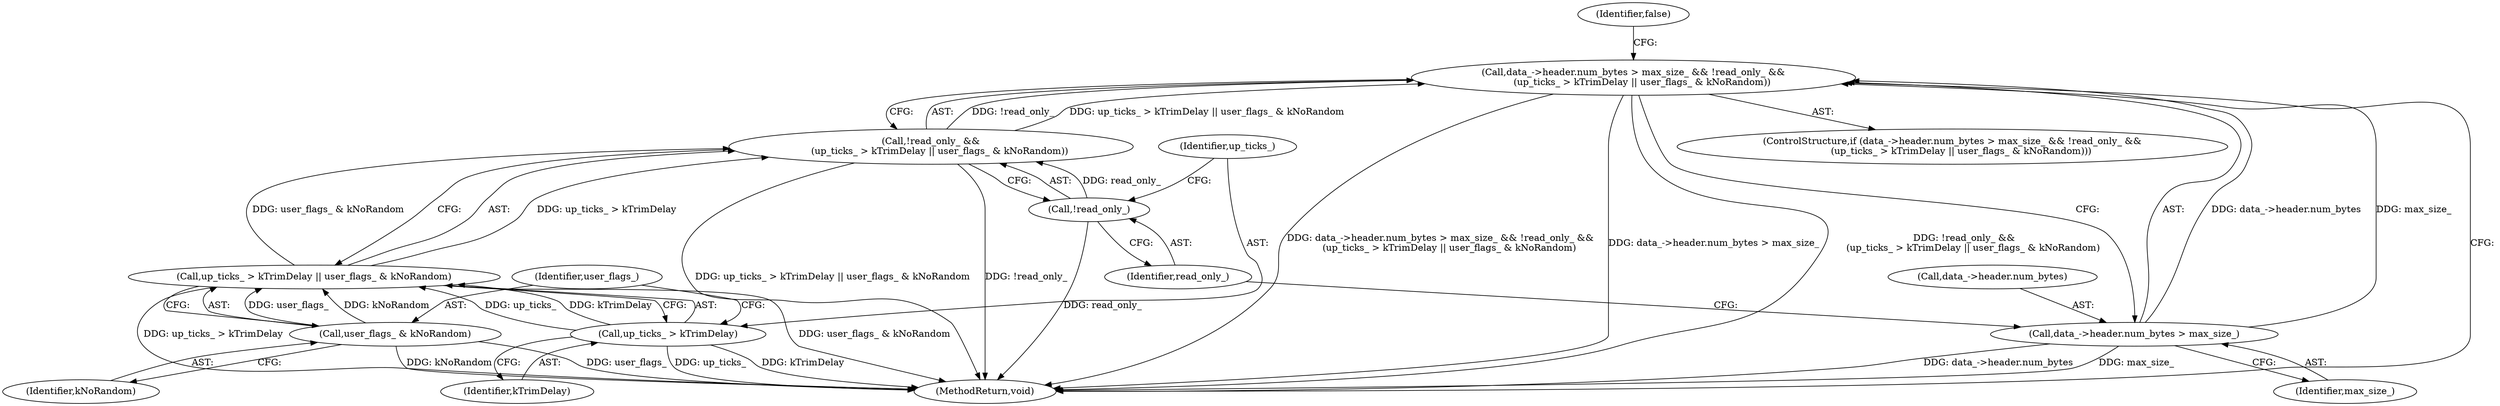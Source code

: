 digraph "1_Chrome_df5b1e1f88e013bc96107cc52c4a4f33a8238444_1@API" {
"1000104" [label="(Call,data_->header.num_bytes > max_size_ && !read_only_ &&\n      (up_ticks_ > kTrimDelay || user_flags_ & kNoRandom))"];
"1000105" [label="(Call,data_->header.num_bytes > max_size_)"];
"1000112" [label="(Call,!read_only_ &&\n      (up_ticks_ > kTrimDelay || user_flags_ & kNoRandom))"];
"1000113" [label="(Call,!read_only_)"];
"1000115" [label="(Call,up_ticks_ > kTrimDelay || user_flags_ & kNoRandom)"];
"1000116" [label="(Call,up_ticks_ > kTrimDelay)"];
"1000119" [label="(Call,user_flags_ & kNoRandom)"];
"1000114" [label="(Identifier,read_only_)"];
"1000123" [label="(Identifier,false)"];
"1000106" [label="(Call,data_->header.num_bytes)"];
"1000115" [label="(Call,up_ticks_ > kTrimDelay || user_flags_ & kNoRandom)"];
"1000117" [label="(Identifier,up_ticks_)"];
"1000119" [label="(Call,user_flags_ & kNoRandom)"];
"1000121" [label="(Identifier,kNoRandom)"];
"1000124" [label="(MethodReturn,void)"];
"1000111" [label="(Identifier,max_size_)"];
"1000118" [label="(Identifier,kTrimDelay)"];
"1000112" [label="(Call,!read_only_ &&\n      (up_ticks_ > kTrimDelay || user_flags_ & kNoRandom))"];
"1000116" [label="(Call,up_ticks_ > kTrimDelay)"];
"1000105" [label="(Call,data_->header.num_bytes > max_size_)"];
"1000103" [label="(ControlStructure,if (data_->header.num_bytes > max_size_ && !read_only_ &&\n      (up_ticks_ > kTrimDelay || user_flags_ & kNoRandom)))"];
"1000113" [label="(Call,!read_only_)"];
"1000104" [label="(Call,data_->header.num_bytes > max_size_ && !read_only_ &&\n      (up_ticks_ > kTrimDelay || user_flags_ & kNoRandom))"];
"1000120" [label="(Identifier,user_flags_)"];
"1000104" -> "1000103"  [label="AST: "];
"1000104" -> "1000105"  [label="CFG: "];
"1000104" -> "1000112"  [label="CFG: "];
"1000105" -> "1000104"  [label="AST: "];
"1000112" -> "1000104"  [label="AST: "];
"1000123" -> "1000104"  [label="CFG: "];
"1000124" -> "1000104"  [label="CFG: "];
"1000104" -> "1000124"  [label="DDG: data_->header.num_bytes > max_size_ && !read_only_ &&\n      (up_ticks_ > kTrimDelay || user_flags_ & kNoRandom)"];
"1000104" -> "1000124"  [label="DDG: data_->header.num_bytes > max_size_"];
"1000104" -> "1000124"  [label="DDG: !read_only_ &&\n      (up_ticks_ > kTrimDelay || user_flags_ & kNoRandom)"];
"1000105" -> "1000104"  [label="DDG: data_->header.num_bytes"];
"1000105" -> "1000104"  [label="DDG: max_size_"];
"1000112" -> "1000104"  [label="DDG: !read_only_"];
"1000112" -> "1000104"  [label="DDG: up_ticks_ > kTrimDelay || user_flags_ & kNoRandom"];
"1000105" -> "1000111"  [label="CFG: "];
"1000106" -> "1000105"  [label="AST: "];
"1000111" -> "1000105"  [label="AST: "];
"1000114" -> "1000105"  [label="CFG: "];
"1000105" -> "1000124"  [label="DDG: data_->header.num_bytes"];
"1000105" -> "1000124"  [label="DDG: max_size_"];
"1000112" -> "1000113"  [label="CFG: "];
"1000112" -> "1000115"  [label="CFG: "];
"1000113" -> "1000112"  [label="AST: "];
"1000115" -> "1000112"  [label="AST: "];
"1000112" -> "1000124"  [label="DDG: up_ticks_ > kTrimDelay || user_flags_ & kNoRandom"];
"1000112" -> "1000124"  [label="DDG: !read_only_"];
"1000113" -> "1000112"  [label="DDG: read_only_"];
"1000115" -> "1000112"  [label="DDG: up_ticks_ > kTrimDelay"];
"1000115" -> "1000112"  [label="DDG: user_flags_ & kNoRandom"];
"1000113" -> "1000114"  [label="CFG: "];
"1000114" -> "1000113"  [label="AST: "];
"1000117" -> "1000113"  [label="CFG: "];
"1000113" -> "1000124"  [label="DDG: read_only_"];
"1000115" -> "1000116"  [label="CFG: "];
"1000115" -> "1000119"  [label="CFG: "];
"1000116" -> "1000115"  [label="AST: "];
"1000119" -> "1000115"  [label="AST: "];
"1000115" -> "1000124"  [label="DDG: user_flags_ & kNoRandom"];
"1000115" -> "1000124"  [label="DDG: up_ticks_ > kTrimDelay"];
"1000116" -> "1000115"  [label="DDG: up_ticks_"];
"1000116" -> "1000115"  [label="DDG: kTrimDelay"];
"1000119" -> "1000115"  [label="DDG: user_flags_"];
"1000119" -> "1000115"  [label="DDG: kNoRandom"];
"1000116" -> "1000118"  [label="CFG: "];
"1000117" -> "1000116"  [label="AST: "];
"1000118" -> "1000116"  [label="AST: "];
"1000120" -> "1000116"  [label="CFG: "];
"1000116" -> "1000124"  [label="DDG: up_ticks_"];
"1000116" -> "1000124"  [label="DDG: kTrimDelay"];
"1000119" -> "1000121"  [label="CFG: "];
"1000120" -> "1000119"  [label="AST: "];
"1000121" -> "1000119"  [label="AST: "];
"1000119" -> "1000124"  [label="DDG: kNoRandom"];
"1000119" -> "1000124"  [label="DDG: user_flags_"];
}
